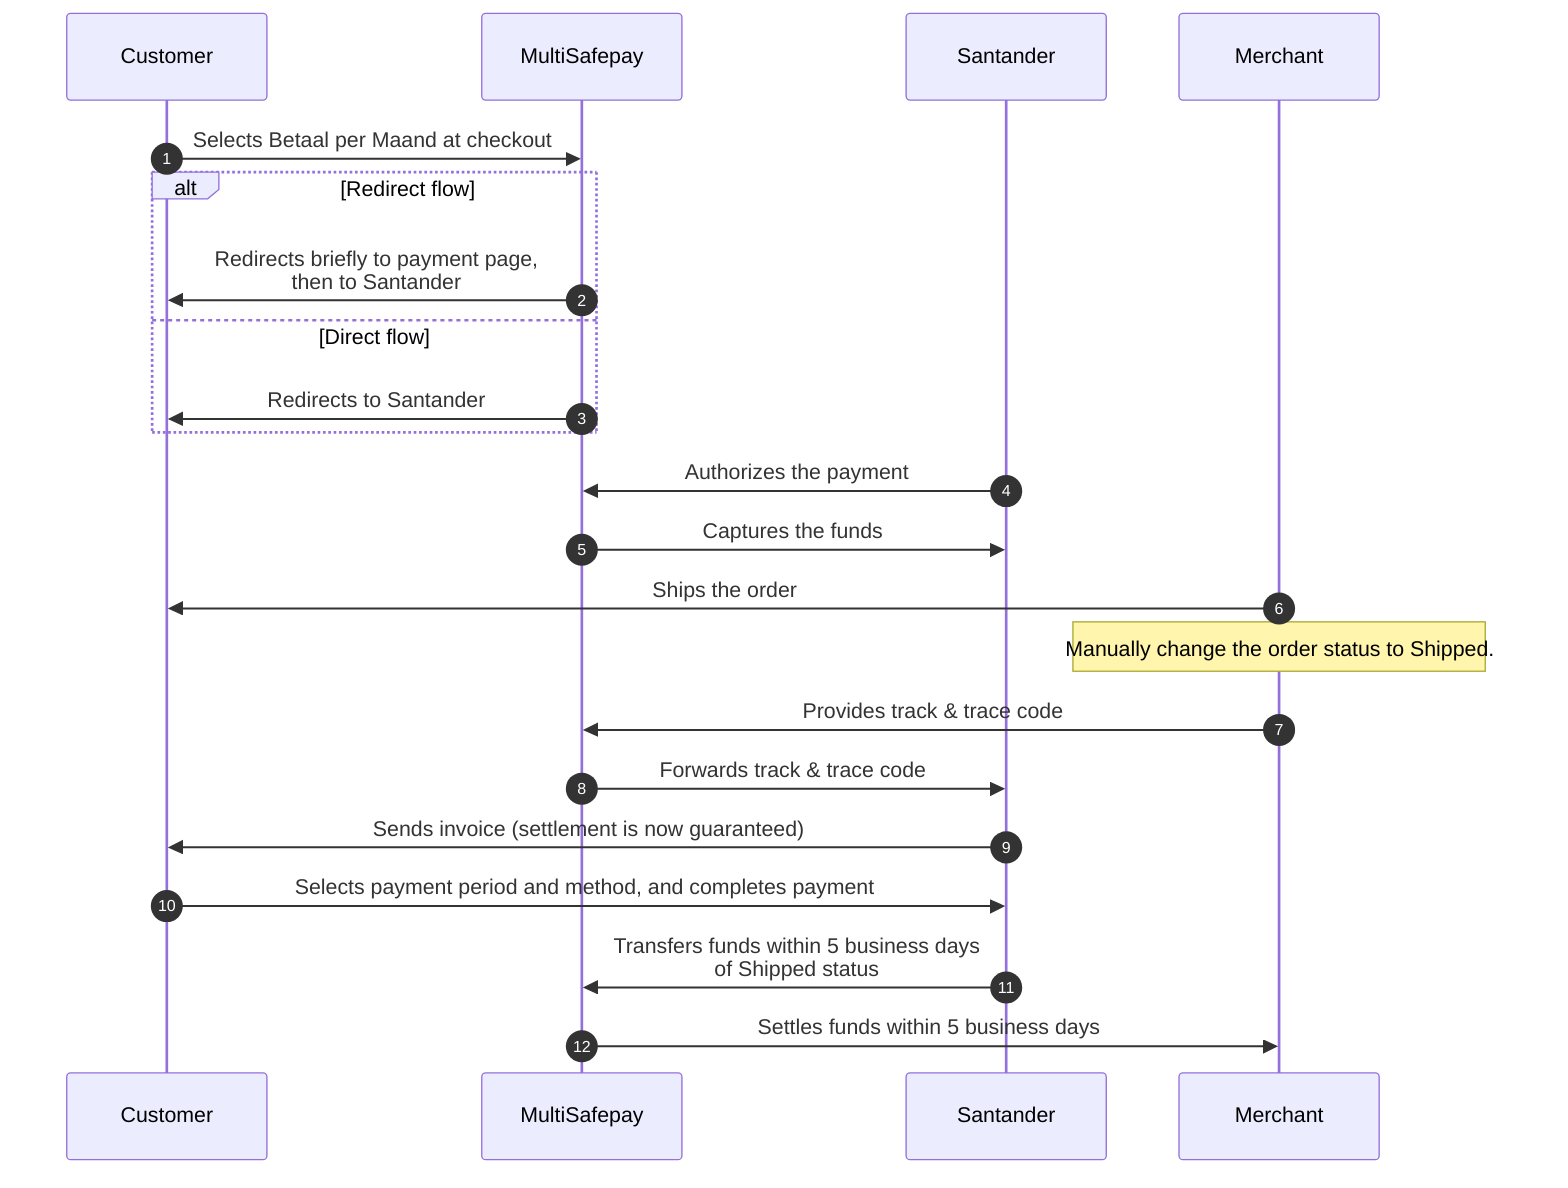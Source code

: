 sequenceDiagram
    autonumber
    participant C as Customer
    participant Mu as MultiSafepay
    participant S as Santander
    participant Me as Merchant

    C->>Mu: Selects Betaal per Maand at checkout
    alt Redirect flow
    Mu->>C: Redirects briefly to payment page, <br> then to Santander
    else Direct flow
    Mu->>C: Redirects to Santander
    end
    S->>Mu: Authorizes the payment
    Mu->>S: Captures the funds
    Me->>C: Ships the order
    Note over Me: Manually change the order status to Shipped. 
    Me->>Mu: Provides track & trace code
    Mu->>S: Forwards track & trace code 
    S->>C: Sends invoice (settlement is now guaranteed)
    C->>S: Selects payment period and method, and completes payment 
    S->>Mu: Transfers funds within 5 business days <br> of Shipped status
    Mu->>Me: Settles funds within 5 business days